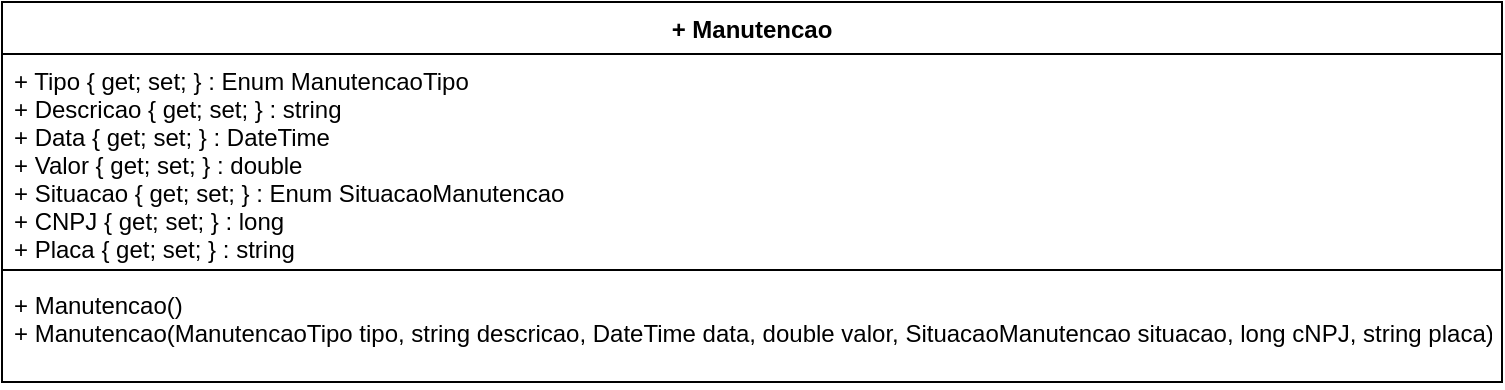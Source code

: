 <mxfile version="12.2.0" type="device" pages="1"><diagram id="aeH4SGEEoyOoiou1zF-Y" name="Page-1"><mxGraphModel dx="984" dy="349" grid="1" gridSize="10" guides="1" tooltips="1" connect="1" arrows="1" fold="1" page="1" pageScale="1" pageWidth="1169" pageHeight="827" math="0" shadow="0"><root><mxCell id="0"/><mxCell id="1" parent="0"/><mxCell id="QVzqmgC1aSP6FY4luHf9-1" value="+ Manutencao" style="swimlane;fontStyle=1;align=center;verticalAlign=top;childLayout=stackLayout;horizontal=1;startSize=26;horizontalStack=0;resizeParent=1;resizeParentMax=0;resizeLast=0;collapsible=1;marginBottom=0;" vertex="1" parent="1"><mxGeometry x="40" y="80" width="750" height="190" as="geometry"/></mxCell><mxCell id="QVzqmgC1aSP6FY4luHf9-2" value="+ Tipo { get; set; } : Enum ManutencaoTipo&#10;+ Descricao { get; set; } : string&#10;+ Data { get; set; } : DateTime&#10;+ Valor { get; set; } : double&#10;+ Situacao { get; set; } : Enum SituacaoManutencao&#10;+ CNPJ { get; set; } : long&#10;+ Placa { get; set; } : string" style="text;strokeColor=none;fillColor=none;align=left;verticalAlign=top;spacingLeft=4;spacingRight=4;overflow=hidden;rotatable=0;points=[[0,0.5],[1,0.5]];portConstraint=eastwest;" vertex="1" parent="QVzqmgC1aSP6FY4luHf9-1"><mxGeometry y="26" width="750" height="104" as="geometry"/></mxCell><mxCell id="QVzqmgC1aSP6FY4luHf9-3" value="" style="line;strokeWidth=1;fillColor=none;align=left;verticalAlign=middle;spacingTop=-1;spacingLeft=3;spacingRight=3;rotatable=0;labelPosition=right;points=[];portConstraint=eastwest;" vertex="1" parent="QVzqmgC1aSP6FY4luHf9-1"><mxGeometry y="130" width="750" height="8" as="geometry"/></mxCell><mxCell id="QVzqmgC1aSP6FY4luHf9-4" value="+ Manutencao()&#10;+ Manutencao(ManutencaoTipo tipo, string descricao, DateTime data, double valor, SituacaoManutencao situacao, long cNPJ, string placa)" style="text;strokeColor=none;fillColor=none;align=left;verticalAlign=top;spacingLeft=4;spacingRight=4;overflow=hidden;rotatable=0;points=[[0,0.5],[1,0.5]];portConstraint=eastwest;" vertex="1" parent="QVzqmgC1aSP6FY4luHf9-1"><mxGeometry y="138" width="750" height="52" as="geometry"/></mxCell></root></mxGraphModel></diagram></mxfile>